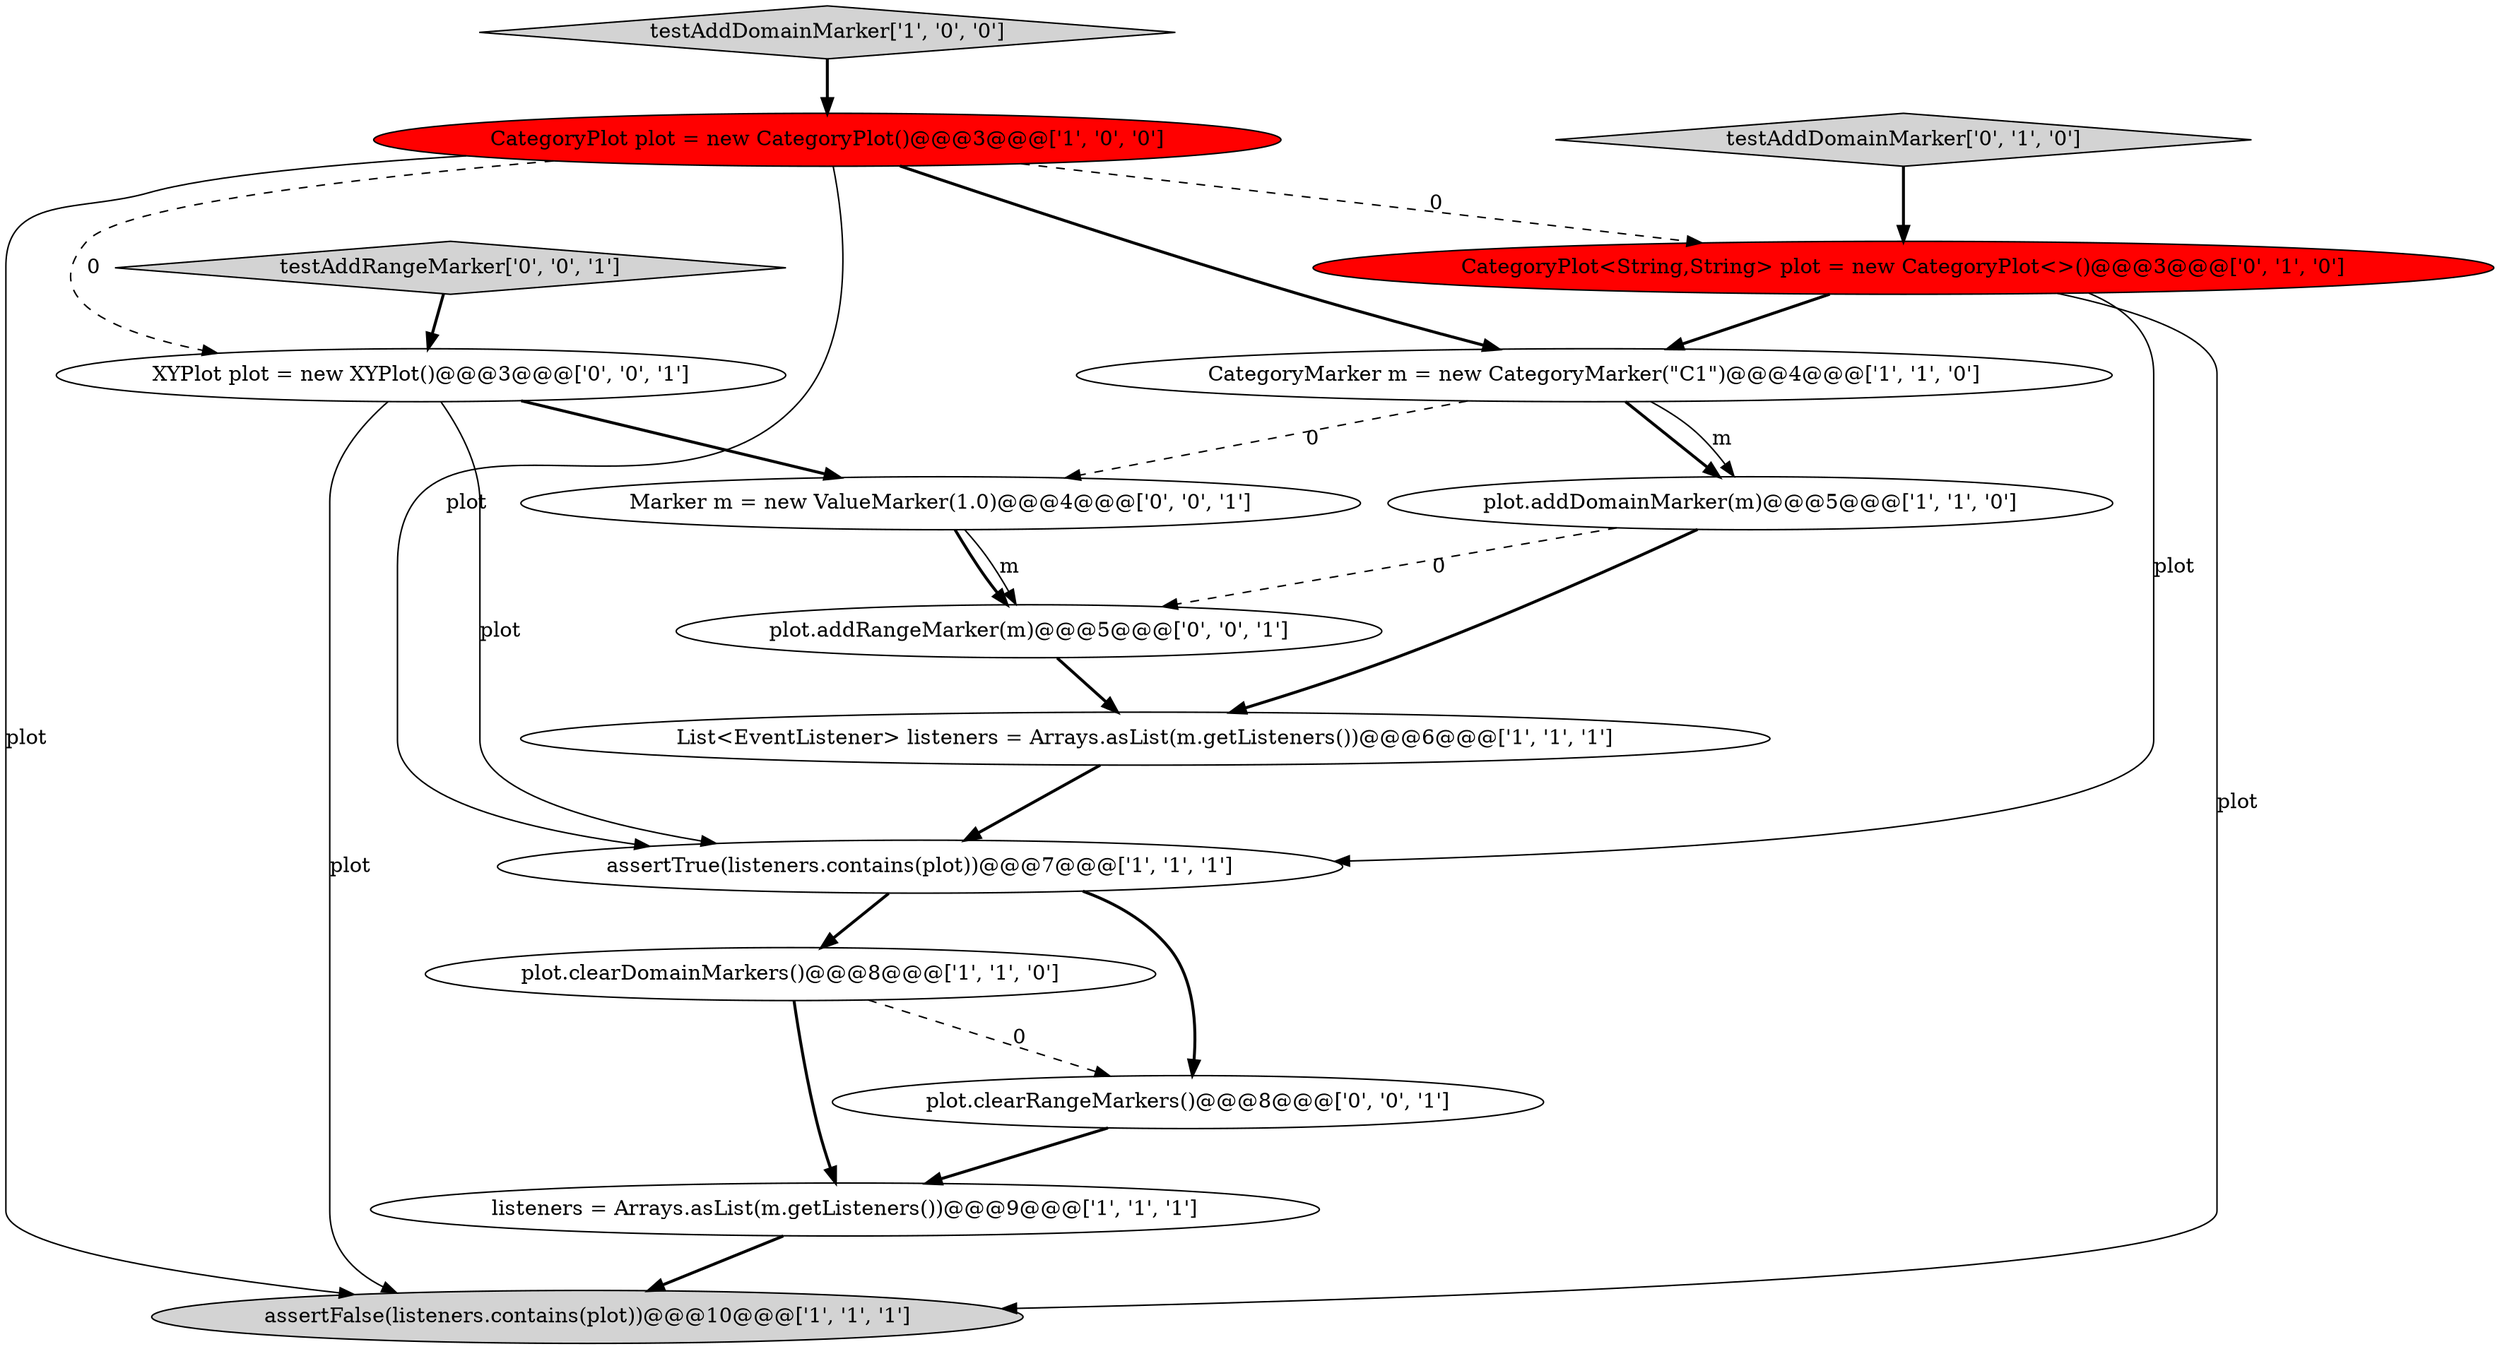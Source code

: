 digraph {
7 [style = filled, label = "CategoryPlot plot = new CategoryPlot()@@@3@@@['1', '0', '0']", fillcolor = red, shape = ellipse image = "AAA1AAABBB1BBB"];
5 [style = filled, label = "plot.clearDomainMarkers()@@@8@@@['1', '1', '0']", fillcolor = white, shape = ellipse image = "AAA0AAABBB1BBB"];
12 [style = filled, label = "plot.addRangeMarker(m)@@@5@@@['0', '0', '1']", fillcolor = white, shape = ellipse image = "AAA0AAABBB3BBB"];
13 [style = filled, label = "Marker m = new ValueMarker(1.0)@@@4@@@['0', '0', '1']", fillcolor = white, shape = ellipse image = "AAA0AAABBB3BBB"];
11 [style = filled, label = "XYPlot plot = new XYPlot()@@@3@@@['0', '0', '1']", fillcolor = white, shape = ellipse image = "AAA0AAABBB3BBB"];
14 [style = filled, label = "testAddRangeMarker['0', '0', '1']", fillcolor = lightgray, shape = diamond image = "AAA0AAABBB3BBB"];
6 [style = filled, label = "assertFalse(listeners.contains(plot))@@@10@@@['1', '1', '1']", fillcolor = lightgray, shape = ellipse image = "AAA0AAABBB1BBB"];
2 [style = filled, label = "CategoryMarker m = new CategoryMarker(\"C1\")@@@4@@@['1', '1', '0']", fillcolor = white, shape = ellipse image = "AAA0AAABBB1BBB"];
15 [style = filled, label = "plot.clearRangeMarkers()@@@8@@@['0', '0', '1']", fillcolor = white, shape = ellipse image = "AAA0AAABBB3BBB"];
4 [style = filled, label = "testAddDomainMarker['1', '0', '0']", fillcolor = lightgray, shape = diamond image = "AAA0AAABBB1BBB"];
8 [style = filled, label = "assertTrue(listeners.contains(plot))@@@7@@@['1', '1', '1']", fillcolor = white, shape = ellipse image = "AAA0AAABBB1BBB"];
1 [style = filled, label = "List<EventListener> listeners = Arrays.asList(m.getListeners())@@@6@@@['1', '1', '1']", fillcolor = white, shape = ellipse image = "AAA0AAABBB1BBB"];
3 [style = filled, label = "plot.addDomainMarker(m)@@@5@@@['1', '1', '0']", fillcolor = white, shape = ellipse image = "AAA0AAABBB1BBB"];
0 [style = filled, label = "listeners = Arrays.asList(m.getListeners())@@@9@@@['1', '1', '1']", fillcolor = white, shape = ellipse image = "AAA0AAABBB1BBB"];
10 [style = filled, label = "testAddDomainMarker['0', '1', '0']", fillcolor = lightgray, shape = diamond image = "AAA0AAABBB2BBB"];
9 [style = filled, label = "CategoryPlot<String,String> plot = new CategoryPlot<>()@@@3@@@['0', '1', '0']", fillcolor = red, shape = ellipse image = "AAA1AAABBB2BBB"];
9->8 [style = solid, label="plot"];
11->6 [style = solid, label="plot"];
1->8 [style = bold, label=""];
8->15 [style = bold, label=""];
3->1 [style = bold, label=""];
0->6 [style = bold, label=""];
9->2 [style = bold, label=""];
2->3 [style = bold, label=""];
7->11 [style = dashed, label="0"];
7->8 [style = solid, label="plot"];
12->1 [style = bold, label=""];
4->7 [style = bold, label=""];
9->6 [style = solid, label="plot"];
13->12 [style = bold, label=""];
3->12 [style = dashed, label="0"];
8->5 [style = bold, label=""];
5->0 [style = bold, label=""];
7->9 [style = dashed, label="0"];
7->2 [style = bold, label=""];
2->13 [style = dashed, label="0"];
15->0 [style = bold, label=""];
11->13 [style = bold, label=""];
11->8 [style = solid, label="plot"];
10->9 [style = bold, label=""];
5->15 [style = dashed, label="0"];
14->11 [style = bold, label=""];
2->3 [style = solid, label="m"];
13->12 [style = solid, label="m"];
7->6 [style = solid, label="plot"];
}
